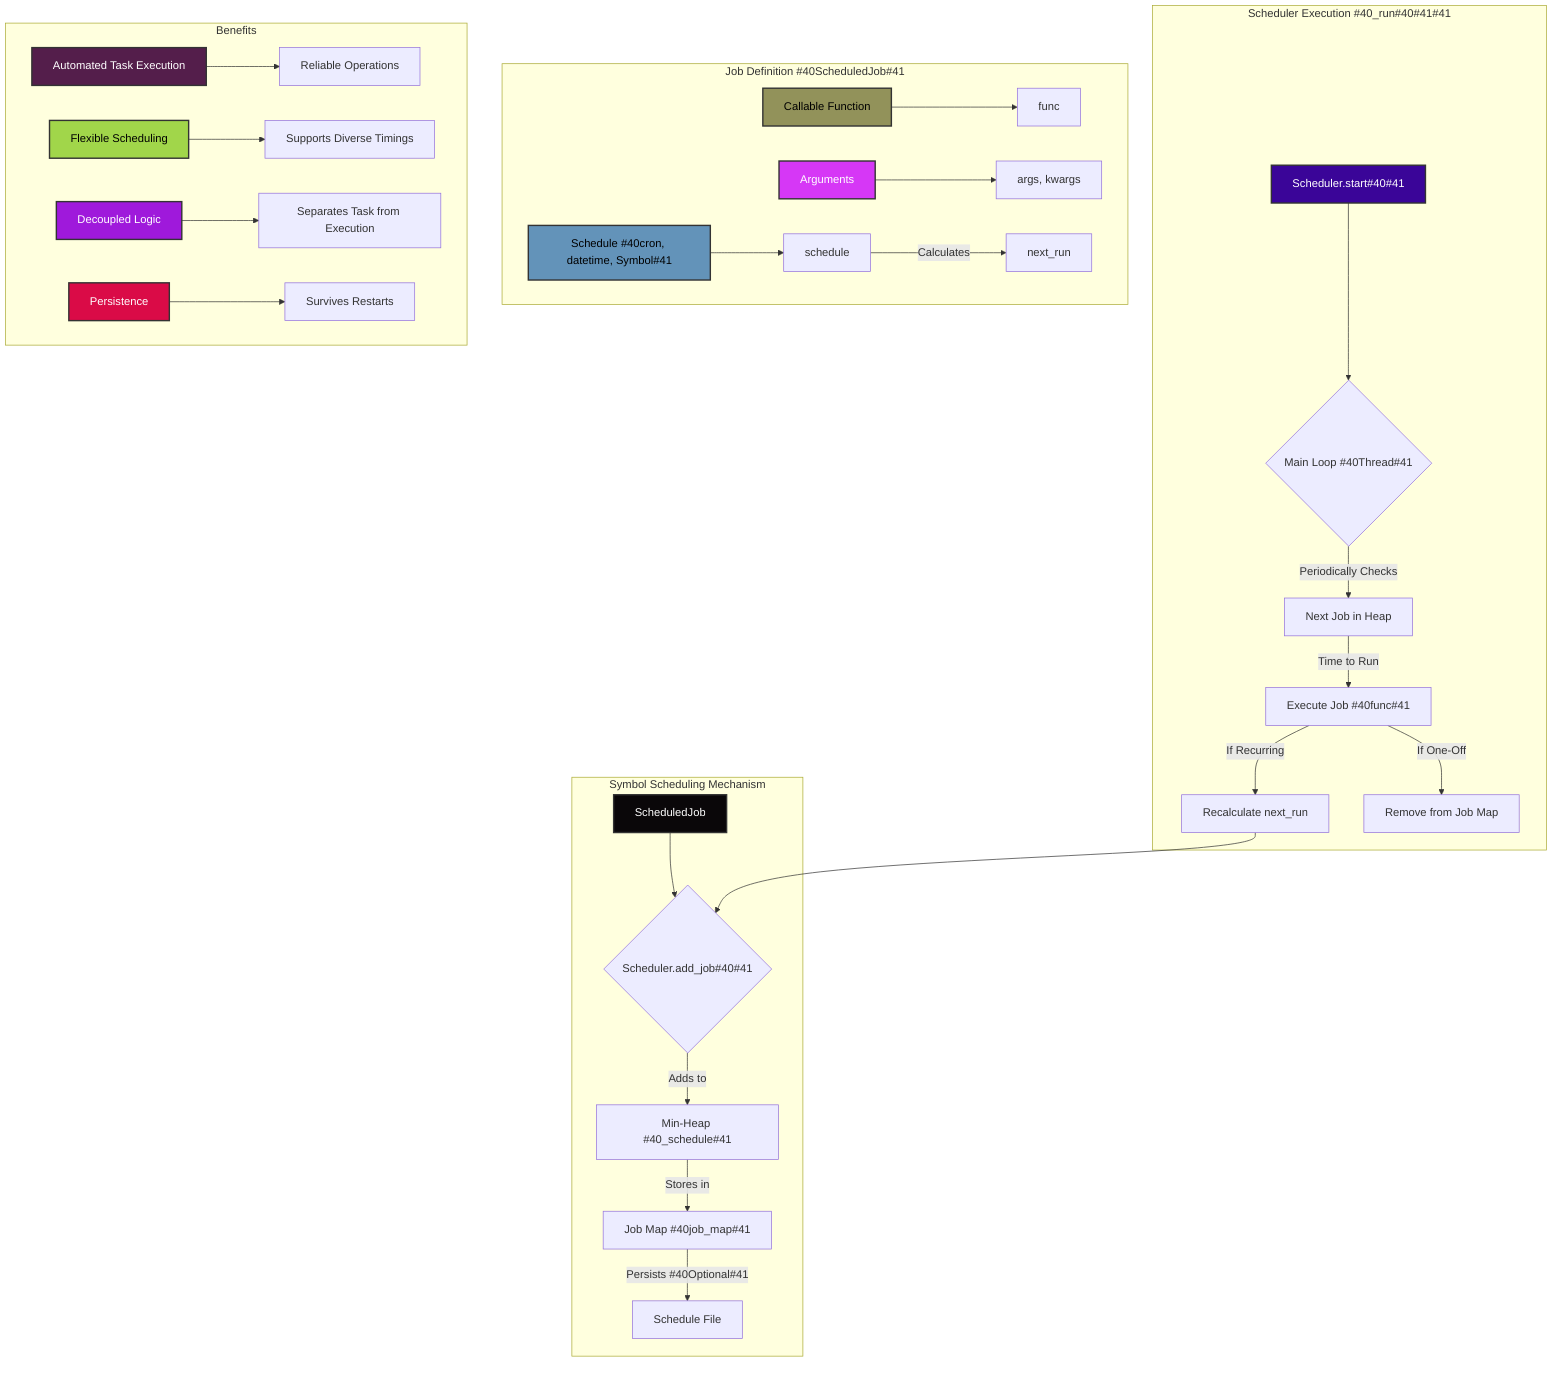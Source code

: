 graph
    subgraph "Symbol Scheduling Mechanism"
        A[ScheduledJob] --> B{Scheduler.add_job#40#41};
        B -- "Adds to" --> C[Min-Heap #40_schedule#41];
        C -- "Stores in" --> D[Job Map #40job_map#41];
        D -- "Persists #40Optional#41" --> E[Schedule File];
    end

    subgraph "Scheduler Execution #40_run#40#41#41"
        F[Scheduler.start#40#41] --> G{Main Loop #40Thread#41};
        G -- "Periodically Checks" --> H[Next Job in Heap];
        H -- "Time to Run" --> I[Execute Job #40func#41];
        I -- "If Recurring" --> J[Recalculate next_run];
        J --> B;
        I -- "If One-Off" --> K[Remove from Job Map];
    end

    subgraph "Job Definition #40ScheduledJob#41"
        L[Callable Function] --> M[func];
        N[Arguments] --> O[args, kwargs];
        P[Schedule #40cron, datetime, Symbol#41] --> Q[schedule];
        Q -- "Calculates" --> R[next_run];
    end

    subgraph "Benefits"
        S[Automated Task Execution] --> T[Reliable Operations];
        U[Flexible Scheduling] --> V[Supports Diverse Timings];
        W[Decoupled Logic] --> X[Separates Task from Execution];
        Y[Persistence] --> Z[Survives Restarts];
    end
    style Y fill:#da0b47,stroke:#333,stroke-width:2px,color:#FFFFFF;

    style A fill:#0a0709,stroke:#333,stroke-width:2px,color:#FFFFFF;
    style F fill:#3a0598,stroke:#333,stroke-width:2px,color:#FFFFFF;
    style L fill:#92925a,stroke:#333,stroke-width:2px,color:#000000;
    style N fill:#d637f6,stroke:#333,stroke-width:2px,color:#FFFFFF;
    style P fill:#6393b9,stroke:#333,stroke-width:2px,color:#000000;
    style S fill:#541e4b,stroke:#333,stroke-width:2px,color:#FFFFFF;
    style U fill:#a1d64a,stroke:#333,stroke-width:2px,color:#000000;
    style W fill:#9f19db,stroke:#333,stroke-width:2px,color:#FFFFFF;
    style Y fill:#da0b47,stroke:#333,stroke-width:2px,color:#FFFFFF;